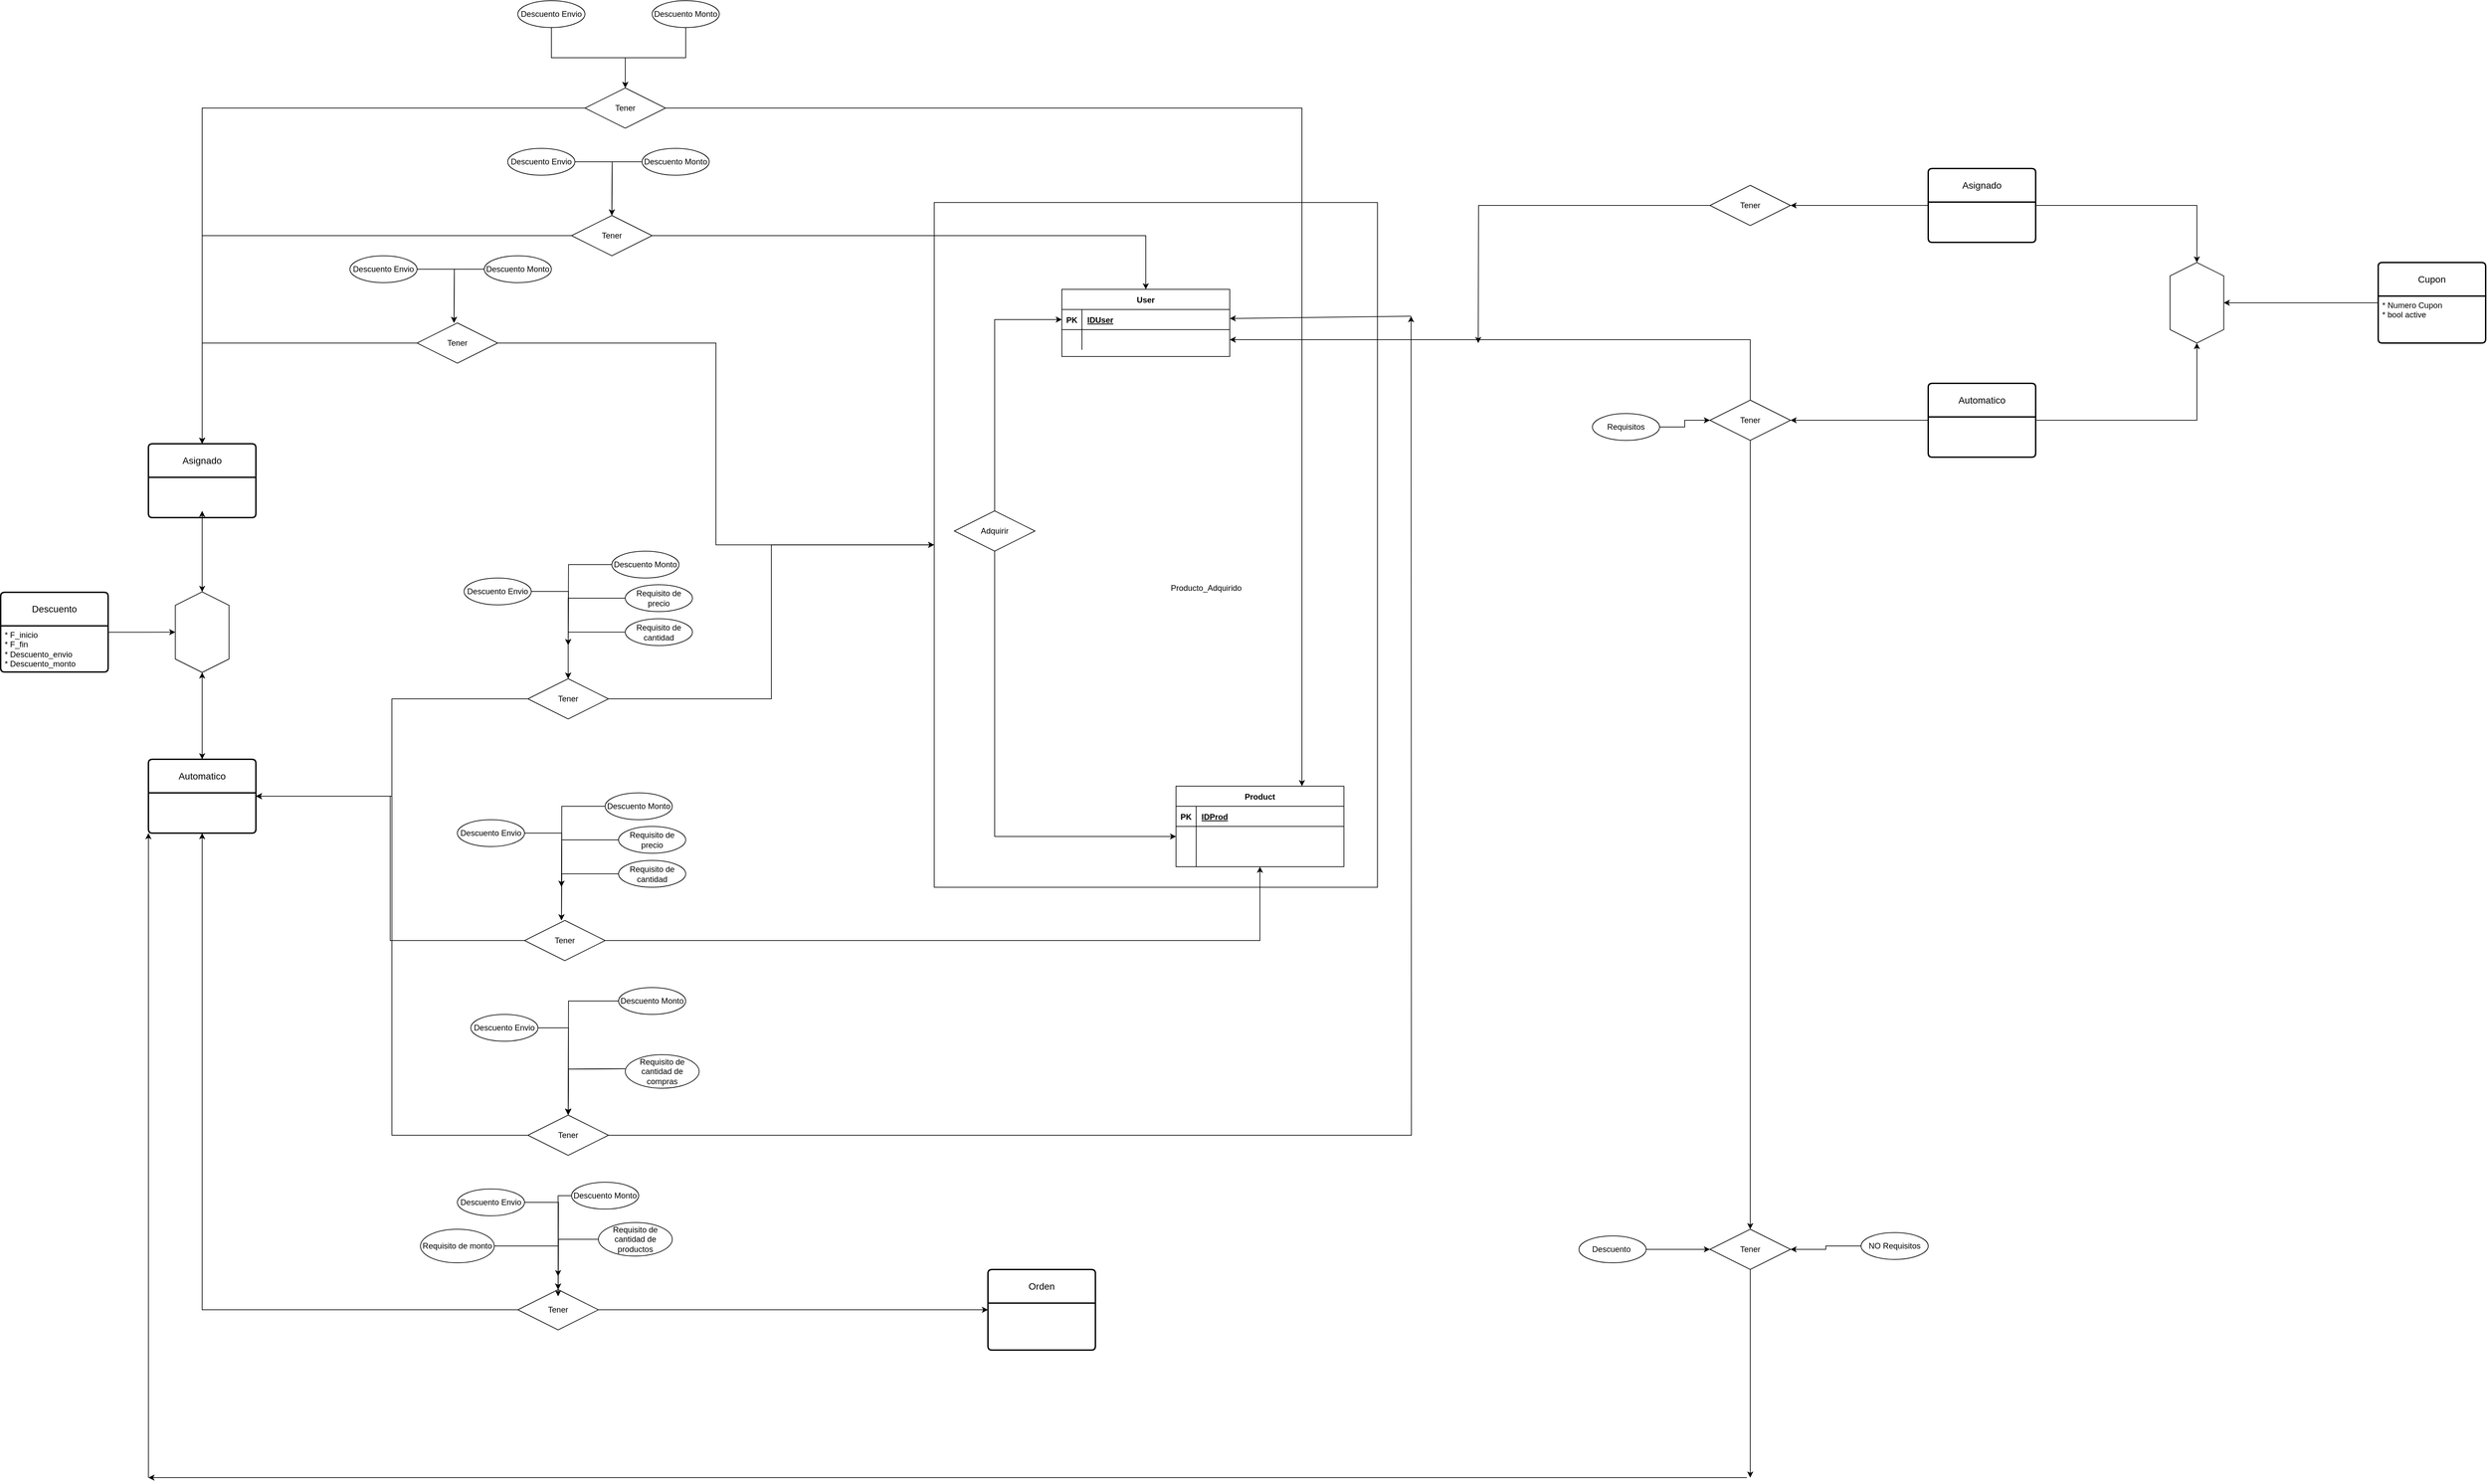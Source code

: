 <mxfile version="24.2.5" type="github">
  <diagram id="R2lEEEUBdFMjLlhIrx00" name="Page-1">
    <mxGraphModel dx="3993" dy="2333" grid="1" gridSize="10" guides="1" tooltips="1" connect="1" arrows="1" fold="1" page="1" pageScale="1" pageWidth="850" pageHeight="1100" math="0" shadow="0" extFonts="Permanent Marker^https://fonts.googleapis.com/css?family=Permanent+Marker">
      <root>
        <mxCell id="0" />
        <mxCell id="1" parent="0" />
        <mxCell id="C-vyLk0tnHw3VtMMgP7b-2" value="Product" style="shape=table;startSize=30;container=1;collapsible=1;childLayout=tableLayout;fixedRows=1;rowLines=0;fontStyle=1;align=center;resizeLast=1;" parent="1" vertex="1">
          <mxGeometry x="420" y="410" width="250" height="120" as="geometry" />
        </mxCell>
        <mxCell id="C-vyLk0tnHw3VtMMgP7b-3" value="" style="shape=partialRectangle;collapsible=0;dropTarget=0;pointerEvents=0;fillColor=none;points=[[0,0.5],[1,0.5]];portConstraint=eastwest;top=0;left=0;right=0;bottom=1;" parent="C-vyLk0tnHw3VtMMgP7b-2" vertex="1">
          <mxGeometry y="30" width="250" height="30" as="geometry" />
        </mxCell>
        <mxCell id="C-vyLk0tnHw3VtMMgP7b-4" value="PK" style="shape=partialRectangle;overflow=hidden;connectable=0;fillColor=none;top=0;left=0;bottom=0;right=0;fontStyle=1;" parent="C-vyLk0tnHw3VtMMgP7b-3" vertex="1">
          <mxGeometry width="30" height="30" as="geometry">
            <mxRectangle width="30" height="30" as="alternateBounds" />
          </mxGeometry>
        </mxCell>
        <mxCell id="C-vyLk0tnHw3VtMMgP7b-5" value="IDProd" style="shape=partialRectangle;overflow=hidden;connectable=0;fillColor=none;top=0;left=0;bottom=0;right=0;align=left;spacingLeft=6;fontStyle=5;" parent="C-vyLk0tnHw3VtMMgP7b-3" vertex="1">
          <mxGeometry x="30" width="220" height="30" as="geometry">
            <mxRectangle width="220" height="30" as="alternateBounds" />
          </mxGeometry>
        </mxCell>
        <mxCell id="C-vyLk0tnHw3VtMMgP7b-6" value="" style="shape=partialRectangle;collapsible=0;dropTarget=0;pointerEvents=0;fillColor=none;points=[[0,0.5],[1,0.5]];portConstraint=eastwest;top=0;left=0;right=0;bottom=0;" parent="C-vyLk0tnHw3VtMMgP7b-2" vertex="1">
          <mxGeometry y="60" width="250" height="30" as="geometry" />
        </mxCell>
        <mxCell id="C-vyLk0tnHw3VtMMgP7b-7" value="" style="shape=partialRectangle;overflow=hidden;connectable=0;fillColor=none;top=0;left=0;bottom=0;right=0;" parent="C-vyLk0tnHw3VtMMgP7b-6" vertex="1">
          <mxGeometry width="30" height="30" as="geometry">
            <mxRectangle width="30" height="30" as="alternateBounds" />
          </mxGeometry>
        </mxCell>
        <mxCell id="C-vyLk0tnHw3VtMMgP7b-8" value="" style="shape=partialRectangle;overflow=hidden;connectable=0;fillColor=none;top=0;left=0;bottom=0;right=0;align=left;spacingLeft=6;" parent="C-vyLk0tnHw3VtMMgP7b-6" vertex="1">
          <mxGeometry x="30" width="220" height="30" as="geometry">
            <mxRectangle width="220" height="30" as="alternateBounds" />
          </mxGeometry>
        </mxCell>
        <mxCell id="C-vyLk0tnHw3VtMMgP7b-9" value="" style="shape=partialRectangle;collapsible=0;dropTarget=0;pointerEvents=0;fillColor=none;points=[[0,0.5],[1,0.5]];portConstraint=eastwest;top=0;left=0;right=0;bottom=0;" parent="C-vyLk0tnHw3VtMMgP7b-2" vertex="1">
          <mxGeometry y="90" width="250" height="30" as="geometry" />
        </mxCell>
        <mxCell id="C-vyLk0tnHw3VtMMgP7b-10" value="" style="shape=partialRectangle;overflow=hidden;connectable=0;fillColor=none;top=0;left=0;bottom=0;right=0;" parent="C-vyLk0tnHw3VtMMgP7b-9" vertex="1">
          <mxGeometry width="30" height="30" as="geometry">
            <mxRectangle width="30" height="30" as="alternateBounds" />
          </mxGeometry>
        </mxCell>
        <mxCell id="C-vyLk0tnHw3VtMMgP7b-11" value="" style="shape=partialRectangle;overflow=hidden;connectable=0;fillColor=none;top=0;left=0;bottom=0;right=0;align=left;spacingLeft=6;" parent="C-vyLk0tnHw3VtMMgP7b-9" vertex="1">
          <mxGeometry x="30" width="220" height="30" as="geometry">
            <mxRectangle width="220" height="30" as="alternateBounds" />
          </mxGeometry>
        </mxCell>
        <mxCell id="C-vyLk0tnHw3VtMMgP7b-23" value="User" style="shape=table;startSize=30;container=1;collapsible=1;childLayout=tableLayout;fixedRows=1;rowLines=0;fontStyle=1;align=center;resizeLast=1;" parent="1" vertex="1">
          <mxGeometry x="250" y="-330" width="250" height="100" as="geometry" />
        </mxCell>
        <mxCell id="C-vyLk0tnHw3VtMMgP7b-24" value="" style="shape=partialRectangle;collapsible=0;dropTarget=0;pointerEvents=0;fillColor=none;points=[[0,0.5],[1,0.5]];portConstraint=eastwest;top=0;left=0;right=0;bottom=1;" parent="C-vyLk0tnHw3VtMMgP7b-23" vertex="1">
          <mxGeometry y="30" width="250" height="30" as="geometry" />
        </mxCell>
        <mxCell id="C-vyLk0tnHw3VtMMgP7b-25" value="PK" style="shape=partialRectangle;overflow=hidden;connectable=0;fillColor=none;top=0;left=0;bottom=0;right=0;fontStyle=1;" parent="C-vyLk0tnHw3VtMMgP7b-24" vertex="1">
          <mxGeometry width="30" height="30" as="geometry">
            <mxRectangle width="30" height="30" as="alternateBounds" />
          </mxGeometry>
        </mxCell>
        <mxCell id="C-vyLk0tnHw3VtMMgP7b-26" value="IDUser" style="shape=partialRectangle;overflow=hidden;connectable=0;fillColor=none;top=0;left=0;bottom=0;right=0;align=left;spacingLeft=6;fontStyle=5;" parent="C-vyLk0tnHw3VtMMgP7b-24" vertex="1">
          <mxGeometry x="30" width="220" height="30" as="geometry">
            <mxRectangle width="220" height="30" as="alternateBounds" />
          </mxGeometry>
        </mxCell>
        <mxCell id="C-vyLk0tnHw3VtMMgP7b-27" value="" style="shape=partialRectangle;collapsible=0;dropTarget=0;pointerEvents=0;fillColor=none;points=[[0,0.5],[1,0.5]];portConstraint=eastwest;top=0;left=0;right=0;bottom=0;" parent="C-vyLk0tnHw3VtMMgP7b-23" vertex="1">
          <mxGeometry y="60" width="250" height="30" as="geometry" />
        </mxCell>
        <mxCell id="C-vyLk0tnHw3VtMMgP7b-28" value="" style="shape=partialRectangle;overflow=hidden;connectable=0;fillColor=none;top=0;left=0;bottom=0;right=0;" parent="C-vyLk0tnHw3VtMMgP7b-27" vertex="1">
          <mxGeometry width="30" height="30" as="geometry">
            <mxRectangle width="30" height="30" as="alternateBounds" />
          </mxGeometry>
        </mxCell>
        <mxCell id="C-vyLk0tnHw3VtMMgP7b-29" value="" style="shape=partialRectangle;overflow=hidden;connectable=0;fillColor=none;top=0;left=0;bottom=0;right=0;align=left;spacingLeft=6;" parent="C-vyLk0tnHw3VtMMgP7b-27" vertex="1">
          <mxGeometry x="30" width="220" height="30" as="geometry">
            <mxRectangle width="220" height="30" as="alternateBounds" />
          </mxGeometry>
        </mxCell>
        <mxCell id="joyKX0jnolx2iXbsey3s-9" style="edgeStyle=orthogonalEdgeStyle;rounded=0;orthogonalLoop=1;jettySize=auto;html=1;" edge="1" parent="1" source="joyKX0jnolx2iXbsey3s-1" target="C-vyLk0tnHw3VtMMgP7b-24">
          <mxGeometry relative="1" as="geometry" />
        </mxCell>
        <mxCell id="joyKX0jnolx2iXbsey3s-44" style="edgeStyle=orthogonalEdgeStyle;rounded=0;orthogonalLoop=1;jettySize=auto;html=1;" edge="1" parent="1" source="joyKX0jnolx2iXbsey3s-1" target="C-vyLk0tnHw3VtMMgP7b-6">
          <mxGeometry relative="1" as="geometry" />
        </mxCell>
        <mxCell id="joyKX0jnolx2iXbsey3s-1" value="Adquirir" style="shape=rhombus;perimeter=rhombusPerimeter;whiteSpace=wrap;html=1;align=center;" vertex="1" parent="1">
          <mxGeometry x="90" width="120" height="60" as="geometry" />
        </mxCell>
        <mxCell id="joyKX0jnolx2iXbsey3s-7" value="Producto_Adquirido" style="text;html=1;align=center;verticalAlign=middle;whiteSpace=wrap;rounded=0;" vertex="1" parent="1">
          <mxGeometry x="410" y="100" width="110" height="30" as="geometry" />
        </mxCell>
        <mxCell id="joyKX0jnolx2iXbsey3s-6" value="" style="rounded=0;whiteSpace=wrap;html=1;fillColor=none;" vertex="1" parent="1">
          <mxGeometry x="60" y="-459.37" width="660" height="1020" as="geometry" />
        </mxCell>
        <mxCell id="joyKX0jnolx2iXbsey3s-32" style="edgeStyle=orthogonalEdgeStyle;rounded=0;orthogonalLoop=1;jettySize=auto;html=1;" edge="1" parent="1" source="joyKX0jnolx2iXbsey3s-23" target="joyKX0jnolx2iXbsey3s-31">
          <mxGeometry relative="1" as="geometry" />
        </mxCell>
        <mxCell id="joyKX0jnolx2iXbsey3s-23" value="Descuento" style="swimlane;childLayout=stackLayout;horizontal=1;startSize=50;horizontalStack=0;rounded=1;fontSize=14;fontStyle=0;strokeWidth=2;resizeParent=0;resizeLast=1;shadow=0;dashed=0;align=center;arcSize=4;whiteSpace=wrap;html=1;" vertex="1" parent="1">
          <mxGeometry x="-1330" y="121.25" width="160" height="118.75" as="geometry" />
        </mxCell>
        <mxCell id="joyKX0jnolx2iXbsey3s-24" value="* F_inicio&lt;div&gt;* F_fin&lt;/div&gt;&lt;div&gt;&lt;div&gt;* Descuento_envio&lt;/div&gt;&lt;div&gt;* Descuento_monto&lt;/div&gt;&lt;/div&gt;" style="align=left;strokeColor=none;fillColor=none;spacingLeft=4;fontSize=12;verticalAlign=top;resizable=0;rotatable=0;part=1;html=1;" vertex="1" parent="joyKX0jnolx2iXbsey3s-23">
          <mxGeometry y="50" width="160" height="68.75" as="geometry" />
        </mxCell>
        <mxCell id="joyKX0jnolx2iXbsey3s-37" style="edgeStyle=orthogonalEdgeStyle;rounded=0;orthogonalLoop=1;jettySize=auto;html=1;" edge="1" parent="1" source="joyKX0jnolx2iXbsey3s-25" target="joyKX0jnolx2iXbsey3s-31">
          <mxGeometry relative="1" as="geometry" />
        </mxCell>
        <mxCell id="joyKX0jnolx2iXbsey3s-25" value="Asignado" style="swimlane;childLayout=stackLayout;horizontal=1;startSize=50;horizontalStack=0;rounded=1;fontSize=14;fontStyle=0;strokeWidth=2;resizeParent=0;resizeLast=1;shadow=0;dashed=0;align=center;arcSize=4;whiteSpace=wrap;html=1;" vertex="1" parent="1">
          <mxGeometry x="-1110" y="-100" width="160" height="110" as="geometry" />
        </mxCell>
        <mxCell id="joyKX0jnolx2iXbsey3s-36" style="edgeStyle=orthogonalEdgeStyle;rounded=0;orthogonalLoop=1;jettySize=auto;html=1;" edge="1" parent="1" source="joyKX0jnolx2iXbsey3s-27" target="joyKX0jnolx2iXbsey3s-31">
          <mxGeometry relative="1" as="geometry" />
        </mxCell>
        <mxCell id="joyKX0jnolx2iXbsey3s-27" value="Automatico" style="swimlane;childLayout=stackLayout;horizontal=1;startSize=50;horizontalStack=0;rounded=1;fontSize=14;fontStyle=0;strokeWidth=2;resizeParent=0;resizeLast=1;shadow=0;dashed=0;align=center;arcSize=4;whiteSpace=wrap;html=1;" vertex="1" parent="1">
          <mxGeometry x="-1110" y="370" width="160" height="110" as="geometry" />
        </mxCell>
        <mxCell id="joyKX0jnolx2iXbsey3s-35" style="edgeStyle=orthogonalEdgeStyle;rounded=0;orthogonalLoop=1;jettySize=auto;html=1;" edge="1" parent="1" source="joyKX0jnolx2iXbsey3s-31">
          <mxGeometry relative="1" as="geometry">
            <mxPoint x="-1030" y="370" as="targetPoint" />
          </mxGeometry>
        </mxCell>
        <mxCell id="joyKX0jnolx2iXbsey3s-38" style="edgeStyle=orthogonalEdgeStyle;rounded=0;orthogonalLoop=1;jettySize=auto;html=1;" edge="1" parent="1" source="joyKX0jnolx2iXbsey3s-31">
          <mxGeometry relative="1" as="geometry">
            <mxPoint x="-1030.0" as="targetPoint" />
          </mxGeometry>
        </mxCell>
        <mxCell id="joyKX0jnolx2iXbsey3s-31" value="" style="shape=hexagon;perimeter=hexagonPerimeter2;whiteSpace=wrap;html=1;fixedSize=1;rotation=-90;" vertex="1" parent="1">
          <mxGeometry x="-1090" y="140.63" width="120" height="80" as="geometry" />
        </mxCell>
        <mxCell id="joyKX0jnolx2iXbsey3s-48" style="edgeStyle=orthogonalEdgeStyle;rounded=0;orthogonalLoop=1;jettySize=auto;html=1;" edge="1" parent="1" source="joyKX0jnolx2iXbsey3s-42" target="joyKX0jnolx2iXbsey3s-6">
          <mxGeometry relative="1" as="geometry" />
        </mxCell>
        <mxCell id="joyKX0jnolx2iXbsey3s-49" style="edgeStyle=orthogonalEdgeStyle;rounded=0;orthogonalLoop=1;jettySize=auto;html=1;" edge="1" parent="1" source="joyKX0jnolx2iXbsey3s-42" target="joyKX0jnolx2iXbsey3s-25">
          <mxGeometry relative="1" as="geometry" />
        </mxCell>
        <mxCell id="joyKX0jnolx2iXbsey3s-42" value="Tener" style="shape=rhombus;perimeter=rhombusPerimeter;whiteSpace=wrap;html=1;align=center;" vertex="1" parent="1">
          <mxGeometry x="-710" y="-280" width="120" height="60" as="geometry" />
        </mxCell>
        <mxCell id="joyKX0jnolx2iXbsey3s-51" style="edgeStyle=orthogonalEdgeStyle;rounded=0;orthogonalLoop=1;jettySize=auto;html=1;entryX=0.5;entryY=0;entryDx=0;entryDy=0;" edge="1" parent="1" source="joyKX0jnolx2iXbsey3s-50" target="C-vyLk0tnHw3VtMMgP7b-23">
          <mxGeometry relative="1" as="geometry" />
        </mxCell>
        <mxCell id="joyKX0jnolx2iXbsey3s-52" style="edgeStyle=orthogonalEdgeStyle;rounded=0;orthogonalLoop=1;jettySize=auto;html=1;" edge="1" parent="1" source="joyKX0jnolx2iXbsey3s-50" target="joyKX0jnolx2iXbsey3s-25">
          <mxGeometry relative="1" as="geometry" />
        </mxCell>
        <mxCell id="joyKX0jnolx2iXbsey3s-50" value="Tener" style="shape=rhombus;perimeter=rhombusPerimeter;whiteSpace=wrap;html=1;align=center;" vertex="1" parent="1">
          <mxGeometry x="-480" y="-440" width="120" height="60" as="geometry" />
        </mxCell>
        <mxCell id="joyKX0jnolx2iXbsey3s-54" style="edgeStyle=orthogonalEdgeStyle;rounded=0;orthogonalLoop=1;jettySize=auto;html=1;entryX=0.75;entryY=0;entryDx=0;entryDy=0;" edge="1" parent="1" source="joyKX0jnolx2iXbsey3s-53" target="C-vyLk0tnHw3VtMMgP7b-2">
          <mxGeometry relative="1" as="geometry">
            <mxPoint x="730" y="330" as="targetPoint" />
          </mxGeometry>
        </mxCell>
        <mxCell id="joyKX0jnolx2iXbsey3s-55" style="edgeStyle=orthogonalEdgeStyle;rounded=0;orthogonalLoop=1;jettySize=auto;html=1;" edge="1" parent="1" source="joyKX0jnolx2iXbsey3s-53" target="joyKX0jnolx2iXbsey3s-25">
          <mxGeometry relative="1" as="geometry" />
        </mxCell>
        <mxCell id="joyKX0jnolx2iXbsey3s-53" value="Tener" style="shape=rhombus;perimeter=rhombusPerimeter;whiteSpace=wrap;html=1;align=center;" vertex="1" parent="1">
          <mxGeometry x="-460" y="-630" width="120" height="60" as="geometry" />
        </mxCell>
        <mxCell id="joyKX0jnolx2iXbsey3s-63" style="edgeStyle=orthogonalEdgeStyle;rounded=0;orthogonalLoop=1;jettySize=auto;html=1;entryX=1;entryY=0.5;entryDx=0;entryDy=0;" edge="1" parent="1" source="joyKX0jnolx2iXbsey3s-56" target="joyKX0jnolx2iXbsey3s-27">
          <mxGeometry relative="1" as="geometry" />
        </mxCell>
        <mxCell id="joyKX0jnolx2iXbsey3s-65" style="edgeStyle=orthogonalEdgeStyle;rounded=0;orthogonalLoop=1;jettySize=auto;html=1;" edge="1" parent="1" source="joyKX0jnolx2iXbsey3s-56">
          <mxGeometry relative="1" as="geometry">
            <mxPoint x="770" y="-290" as="targetPoint" />
          </mxGeometry>
        </mxCell>
        <mxCell id="joyKX0jnolx2iXbsey3s-56" value="Tener" style="shape=rhombus;perimeter=rhombusPerimeter;whiteSpace=wrap;html=1;align=center;" vertex="1" parent="1">
          <mxGeometry x="-545" y="900" width="120" height="60" as="geometry" />
        </mxCell>
        <mxCell id="joyKX0jnolx2iXbsey3s-61" style="edgeStyle=orthogonalEdgeStyle;rounded=0;orthogonalLoop=1;jettySize=auto;html=1;entryX=1;entryY=0.5;entryDx=0;entryDy=0;" edge="1" parent="1" source="joyKX0jnolx2iXbsey3s-57" target="joyKX0jnolx2iXbsey3s-27">
          <mxGeometry relative="1" as="geometry" />
        </mxCell>
        <mxCell id="joyKX0jnolx2iXbsey3s-64" style="edgeStyle=orthogonalEdgeStyle;rounded=0;orthogonalLoop=1;jettySize=auto;html=1;" edge="1" parent="1" source="joyKX0jnolx2iXbsey3s-57" target="C-vyLk0tnHw3VtMMgP7b-2">
          <mxGeometry relative="1" as="geometry" />
        </mxCell>
        <mxCell id="joyKX0jnolx2iXbsey3s-57" value="Tener" style="shape=rhombus;perimeter=rhombusPerimeter;whiteSpace=wrap;html=1;align=center;" vertex="1" parent="1">
          <mxGeometry x="-550" y="610" width="120" height="60" as="geometry" />
        </mxCell>
        <mxCell id="joyKX0jnolx2iXbsey3s-59" style="edgeStyle=orthogonalEdgeStyle;rounded=0;orthogonalLoop=1;jettySize=auto;html=1;" edge="1" parent="1" source="joyKX0jnolx2iXbsey3s-58" target="joyKX0jnolx2iXbsey3s-6">
          <mxGeometry relative="1" as="geometry" />
        </mxCell>
        <mxCell id="joyKX0jnolx2iXbsey3s-60" style="edgeStyle=orthogonalEdgeStyle;rounded=0;orthogonalLoop=1;jettySize=auto;html=1;entryX=1;entryY=0.5;entryDx=0;entryDy=0;" edge="1" parent="1" source="joyKX0jnolx2iXbsey3s-58" target="joyKX0jnolx2iXbsey3s-27">
          <mxGeometry relative="1" as="geometry" />
        </mxCell>
        <mxCell id="joyKX0jnolx2iXbsey3s-58" value="Tener" style="shape=rhombus;perimeter=rhombusPerimeter;whiteSpace=wrap;html=1;align=center;" vertex="1" parent="1">
          <mxGeometry x="-545" y="250" width="120" height="60" as="geometry" />
        </mxCell>
        <mxCell id="joyKX0jnolx2iXbsey3s-66" value="" style="endArrow=classic;html=1;rounded=0;" edge="1" parent="1" target="C-vyLk0tnHw3VtMMgP7b-24">
          <mxGeometry width="50" height="50" relative="1" as="geometry">
            <mxPoint x="770" y="-290" as="sourcePoint" />
            <mxPoint x="-10" y="190" as="targetPoint" />
          </mxGeometry>
        </mxCell>
        <mxCell id="joyKX0jnolx2iXbsey3s-67" value="Orden" style="swimlane;childLayout=stackLayout;horizontal=1;startSize=50;horizontalStack=0;rounded=1;fontSize=14;fontStyle=0;strokeWidth=2;resizeParent=0;resizeLast=1;shadow=0;dashed=0;align=center;arcSize=4;whiteSpace=wrap;html=1;" vertex="1" parent="1">
          <mxGeometry x="140" y="1130" width="160" height="120" as="geometry" />
        </mxCell>
        <mxCell id="joyKX0jnolx2iXbsey3s-82" style="edgeStyle=orthogonalEdgeStyle;rounded=0;orthogonalLoop=1;jettySize=auto;html=1;" edge="1" parent="1" source="joyKX0jnolx2iXbsey3s-79" target="joyKX0jnolx2iXbsey3s-67">
          <mxGeometry relative="1" as="geometry" />
        </mxCell>
        <mxCell id="joyKX0jnolx2iXbsey3s-83" style="edgeStyle=orthogonalEdgeStyle;rounded=0;orthogonalLoop=1;jettySize=auto;html=1;entryX=0.5;entryY=1;entryDx=0;entryDy=0;" edge="1" parent="1" source="joyKX0jnolx2iXbsey3s-79" target="joyKX0jnolx2iXbsey3s-27">
          <mxGeometry relative="1" as="geometry" />
        </mxCell>
        <mxCell id="joyKX0jnolx2iXbsey3s-79" value="Tener" style="shape=rhombus;perimeter=rhombusPerimeter;whiteSpace=wrap;html=1;align=center;" vertex="1" parent="1">
          <mxGeometry x="-560" y="1160" width="120" height="60" as="geometry" />
        </mxCell>
        <mxCell id="joyKX0jnolx2iXbsey3s-88" style="edgeStyle=orthogonalEdgeStyle;rounded=0;orthogonalLoop=1;jettySize=auto;html=1;entryX=0.5;entryY=0;entryDx=0;entryDy=0;" edge="1" parent="1" source="joyKX0jnolx2iXbsey3s-84" target="joyKX0jnolx2iXbsey3s-53">
          <mxGeometry relative="1" as="geometry" />
        </mxCell>
        <mxCell id="joyKX0jnolx2iXbsey3s-84" value="Descuento Envio" style="ellipse;whiteSpace=wrap;html=1;align=center;" vertex="1" parent="1">
          <mxGeometry x="-560" y="-760" width="100" height="40" as="geometry" />
        </mxCell>
        <mxCell id="joyKX0jnolx2iXbsey3s-86" style="edgeStyle=orthogonalEdgeStyle;rounded=0;orthogonalLoop=1;jettySize=auto;html=1;" edge="1" parent="1" source="joyKX0jnolx2iXbsey3s-85" target="joyKX0jnolx2iXbsey3s-53">
          <mxGeometry relative="1" as="geometry" />
        </mxCell>
        <mxCell id="joyKX0jnolx2iXbsey3s-85" value="Descuento Monto" style="ellipse;whiteSpace=wrap;html=1;align=center;" vertex="1" parent="1">
          <mxGeometry x="-360" y="-760" width="100" height="40" as="geometry" />
        </mxCell>
        <mxCell id="joyKX0jnolx2iXbsey3s-89" style="edgeStyle=orthogonalEdgeStyle;rounded=0;orthogonalLoop=1;jettySize=auto;html=1;entryX=0.5;entryY=0;entryDx=0;entryDy=0;" edge="1" parent="1" source="joyKX0jnolx2iXbsey3s-90">
          <mxGeometry relative="1" as="geometry">
            <mxPoint x="-420" y="-440" as="targetPoint" />
          </mxGeometry>
        </mxCell>
        <mxCell id="joyKX0jnolx2iXbsey3s-90" value="Descuento Envio" style="ellipse;whiteSpace=wrap;html=1;align=center;" vertex="1" parent="1">
          <mxGeometry x="-575" y="-540" width="100" height="40" as="geometry" />
        </mxCell>
        <mxCell id="joyKX0jnolx2iXbsey3s-91" style="edgeStyle=orthogonalEdgeStyle;rounded=0;orthogonalLoop=1;jettySize=auto;html=1;" edge="1" parent="1" source="joyKX0jnolx2iXbsey3s-92">
          <mxGeometry relative="1" as="geometry">
            <mxPoint x="-420" y="-440" as="targetPoint" />
          </mxGeometry>
        </mxCell>
        <mxCell id="joyKX0jnolx2iXbsey3s-92" value="Descuento Monto" style="ellipse;whiteSpace=wrap;html=1;align=center;" vertex="1" parent="1">
          <mxGeometry x="-375" y="-540" width="100" height="40" as="geometry" />
        </mxCell>
        <mxCell id="joyKX0jnolx2iXbsey3s-93" style="edgeStyle=orthogonalEdgeStyle;rounded=0;orthogonalLoop=1;jettySize=auto;html=1;entryX=0.5;entryY=0;entryDx=0;entryDy=0;" edge="1" parent="1" source="joyKX0jnolx2iXbsey3s-94">
          <mxGeometry relative="1" as="geometry">
            <mxPoint x="-655" y="-280" as="targetPoint" />
          </mxGeometry>
        </mxCell>
        <mxCell id="joyKX0jnolx2iXbsey3s-94" value="Descuento Envio" style="ellipse;whiteSpace=wrap;html=1;align=center;" vertex="1" parent="1">
          <mxGeometry x="-810" y="-380" width="100" height="40" as="geometry" />
        </mxCell>
        <mxCell id="joyKX0jnolx2iXbsey3s-95" style="edgeStyle=orthogonalEdgeStyle;rounded=0;orthogonalLoop=1;jettySize=auto;html=1;" edge="1" parent="1" source="joyKX0jnolx2iXbsey3s-96">
          <mxGeometry relative="1" as="geometry">
            <mxPoint x="-655" y="-280" as="targetPoint" />
          </mxGeometry>
        </mxCell>
        <mxCell id="joyKX0jnolx2iXbsey3s-96" value="Descuento Monto" style="ellipse;whiteSpace=wrap;html=1;align=center;" vertex="1" parent="1">
          <mxGeometry x="-610" y="-380" width="100" height="40" as="geometry" />
        </mxCell>
        <mxCell id="joyKX0jnolx2iXbsey3s-97" style="edgeStyle=orthogonalEdgeStyle;rounded=0;orthogonalLoop=1;jettySize=auto;html=1;entryX=0.5;entryY=0;entryDx=0;entryDy=0;" edge="1" parent="1" source="joyKX0jnolx2iXbsey3s-98">
          <mxGeometry relative="1" as="geometry">
            <mxPoint x="-485" y="200" as="targetPoint" />
          </mxGeometry>
        </mxCell>
        <mxCell id="joyKX0jnolx2iXbsey3s-98" value="Descuento Envio" style="ellipse;whiteSpace=wrap;html=1;align=center;" vertex="1" parent="1">
          <mxGeometry x="-640" y="100" width="100" height="40" as="geometry" />
        </mxCell>
        <mxCell id="joyKX0jnolx2iXbsey3s-99" style="edgeStyle=orthogonalEdgeStyle;rounded=0;orthogonalLoop=1;jettySize=auto;html=1;" edge="1" parent="1" source="joyKX0jnolx2iXbsey3s-100">
          <mxGeometry relative="1" as="geometry">
            <mxPoint x="-485" y="200" as="targetPoint" />
          </mxGeometry>
        </mxCell>
        <mxCell id="joyKX0jnolx2iXbsey3s-100" value="Descuento Monto" style="ellipse;whiteSpace=wrap;html=1;align=center;" vertex="1" parent="1">
          <mxGeometry x="-420" y="60" width="100" height="40" as="geometry" />
        </mxCell>
        <mxCell id="joyKX0jnolx2iXbsey3s-102" style="edgeStyle=orthogonalEdgeStyle;rounded=0;orthogonalLoop=1;jettySize=auto;html=1;" edge="1" parent="1" source="joyKX0jnolx2iXbsey3s-101" target="joyKX0jnolx2iXbsey3s-58">
          <mxGeometry relative="1" as="geometry" />
        </mxCell>
        <mxCell id="joyKX0jnolx2iXbsey3s-101" value="Requisito de precio" style="ellipse;whiteSpace=wrap;html=1;align=center;" vertex="1" parent="1">
          <mxGeometry x="-400" y="110" width="100" height="40" as="geometry" />
        </mxCell>
        <mxCell id="joyKX0jnolx2iXbsey3s-103" style="edgeStyle=orthogonalEdgeStyle;rounded=0;orthogonalLoop=1;jettySize=auto;html=1;entryX=0.5;entryY=0;entryDx=0;entryDy=0;" edge="1" parent="1" source="joyKX0jnolx2iXbsey3s-104">
          <mxGeometry relative="1" as="geometry">
            <mxPoint x="-495" y="560" as="targetPoint" />
          </mxGeometry>
        </mxCell>
        <mxCell id="joyKX0jnolx2iXbsey3s-104" value="Descuento Envio" style="ellipse;whiteSpace=wrap;html=1;align=center;" vertex="1" parent="1">
          <mxGeometry x="-650" y="460" width="100" height="40" as="geometry" />
        </mxCell>
        <mxCell id="joyKX0jnolx2iXbsey3s-105" style="edgeStyle=orthogonalEdgeStyle;rounded=0;orthogonalLoop=1;jettySize=auto;html=1;" edge="1" parent="1" source="joyKX0jnolx2iXbsey3s-106">
          <mxGeometry relative="1" as="geometry">
            <mxPoint x="-495" y="560" as="targetPoint" />
          </mxGeometry>
        </mxCell>
        <mxCell id="joyKX0jnolx2iXbsey3s-106" value="Descuento Monto" style="ellipse;whiteSpace=wrap;html=1;align=center;" vertex="1" parent="1">
          <mxGeometry x="-430" y="420" width="100" height="40" as="geometry" />
        </mxCell>
        <mxCell id="joyKX0jnolx2iXbsey3s-107" style="edgeStyle=orthogonalEdgeStyle;rounded=0;orthogonalLoop=1;jettySize=auto;html=1;" edge="1" parent="1" source="joyKX0jnolx2iXbsey3s-108">
          <mxGeometry relative="1" as="geometry">
            <mxPoint x="-495" y="610" as="targetPoint" />
          </mxGeometry>
        </mxCell>
        <mxCell id="joyKX0jnolx2iXbsey3s-108" value="Requisito de precio" style="ellipse;whiteSpace=wrap;html=1;align=center;" vertex="1" parent="1">
          <mxGeometry x="-410" y="470" width="100" height="40" as="geometry" />
        </mxCell>
        <mxCell id="joyKX0jnolx2iXbsey3s-110" style="edgeStyle=orthogonalEdgeStyle;rounded=0;orthogonalLoop=1;jettySize=auto;html=1;entryX=0.5;entryY=0;entryDx=0;entryDy=0;" edge="1" parent="1" source="joyKX0jnolx2iXbsey3s-109" target="joyKX0jnolx2iXbsey3s-58">
          <mxGeometry relative="1" as="geometry" />
        </mxCell>
        <mxCell id="joyKX0jnolx2iXbsey3s-109" value="Requisito de cantidad" style="ellipse;whiteSpace=wrap;html=1;align=center;" vertex="1" parent="1">
          <mxGeometry x="-400" y="160.63" width="100" height="40" as="geometry" />
        </mxCell>
        <mxCell id="joyKX0jnolx2iXbsey3s-111" style="edgeStyle=orthogonalEdgeStyle;rounded=0;orthogonalLoop=1;jettySize=auto;html=1;entryX=0.5;entryY=0;entryDx=0;entryDy=0;" edge="1" parent="1" source="joyKX0jnolx2iXbsey3s-112">
          <mxGeometry relative="1" as="geometry">
            <mxPoint x="-495" y="610" as="targetPoint" />
          </mxGeometry>
        </mxCell>
        <mxCell id="joyKX0jnolx2iXbsey3s-112" value="Requisito de cantidad" style="ellipse;whiteSpace=wrap;html=1;align=center;" vertex="1" parent="1">
          <mxGeometry x="-410" y="520.63" width="100" height="40" as="geometry" />
        </mxCell>
        <mxCell id="joyKX0jnolx2iXbsey3s-113" style="edgeStyle=orthogonalEdgeStyle;rounded=0;orthogonalLoop=1;jettySize=auto;html=1;entryX=0.5;entryY=0;entryDx=0;entryDy=0;" edge="1" parent="1" source="joyKX0jnolx2iXbsey3s-114">
          <mxGeometry relative="1" as="geometry">
            <mxPoint x="-485" y="899.37" as="targetPoint" />
          </mxGeometry>
        </mxCell>
        <mxCell id="joyKX0jnolx2iXbsey3s-114" value="Descuento Envio" style="ellipse;whiteSpace=wrap;html=1;align=center;" vertex="1" parent="1">
          <mxGeometry x="-630" y="750" width="100" height="40" as="geometry" />
        </mxCell>
        <mxCell id="joyKX0jnolx2iXbsey3s-115" style="edgeStyle=orthogonalEdgeStyle;rounded=0;orthogonalLoop=1;jettySize=auto;html=1;" edge="1" parent="1" source="joyKX0jnolx2iXbsey3s-116">
          <mxGeometry relative="1" as="geometry">
            <mxPoint x="-485" y="899.37" as="targetPoint" />
          </mxGeometry>
        </mxCell>
        <mxCell id="joyKX0jnolx2iXbsey3s-116" value="Descuento Monto" style="ellipse;whiteSpace=wrap;html=1;align=center;" vertex="1" parent="1">
          <mxGeometry x="-410" y="710" width="100" height="40" as="geometry" />
        </mxCell>
        <mxCell id="joyKX0jnolx2iXbsey3s-118" value="Requisito de cantidad de compras" style="ellipse;whiteSpace=wrap;html=1;align=center;" vertex="1" parent="1">
          <mxGeometry x="-400" y="810" width="110" height="50" as="geometry" />
        </mxCell>
        <mxCell id="joyKX0jnolx2iXbsey3s-120" style="edgeStyle=orthogonalEdgeStyle;rounded=0;orthogonalLoop=1;jettySize=auto;html=1;entryX=0.5;entryY=0;entryDx=0;entryDy=0;" edge="1" parent="1">
          <mxGeometry relative="1" as="geometry">
            <mxPoint x="-485" y="900" as="targetPoint" />
            <mxPoint x="-400" y="831" as="sourcePoint" />
          </mxGeometry>
        </mxCell>
        <mxCell id="joyKX0jnolx2iXbsey3s-121" style="edgeStyle=orthogonalEdgeStyle;rounded=0;orthogonalLoop=1;jettySize=auto;html=1;entryX=0.5;entryY=0;entryDx=0;entryDy=0;" edge="1" parent="1">
          <mxGeometry relative="1" as="geometry">
            <mxPoint x="-485" y="900" as="targetPoint" />
            <mxPoint x="-400" y="831" as="sourcePoint" />
          </mxGeometry>
        </mxCell>
        <mxCell id="joyKX0jnolx2iXbsey3s-130" style="edgeStyle=orthogonalEdgeStyle;rounded=0;orthogonalLoop=1;jettySize=auto;html=1;" edge="1" parent="1" source="joyKX0jnolx2iXbsey3s-122">
          <mxGeometry relative="1" as="geometry">
            <mxPoint x="-500" y="1160" as="targetPoint" />
          </mxGeometry>
        </mxCell>
        <mxCell id="joyKX0jnolx2iXbsey3s-122" value="Descuento Envio" style="ellipse;whiteSpace=wrap;html=1;align=center;" vertex="1" parent="1">
          <mxGeometry x="-650" y="1010" width="100" height="40" as="geometry" />
        </mxCell>
        <mxCell id="joyKX0jnolx2iXbsey3s-129" style="edgeStyle=orthogonalEdgeStyle;rounded=0;orthogonalLoop=1;jettySize=auto;html=1;" edge="1" parent="1" source="joyKX0jnolx2iXbsey3s-123">
          <mxGeometry relative="1" as="geometry">
            <mxPoint x="-500" y="1140" as="targetPoint" />
          </mxGeometry>
        </mxCell>
        <mxCell id="joyKX0jnolx2iXbsey3s-123" value="Descuento Monto" style="ellipse;whiteSpace=wrap;html=1;align=center;" vertex="1" parent="1">
          <mxGeometry x="-480" y="1000" width="100" height="40" as="geometry" />
        </mxCell>
        <mxCell id="joyKX0jnolx2iXbsey3s-128" style="edgeStyle=orthogonalEdgeStyle;rounded=0;orthogonalLoop=1;jettySize=auto;html=1;" edge="1" parent="1" source="joyKX0jnolx2iXbsey3s-124">
          <mxGeometry relative="1" as="geometry">
            <mxPoint x="-500" y="1170" as="targetPoint" />
          </mxGeometry>
        </mxCell>
        <mxCell id="joyKX0jnolx2iXbsey3s-124" value="Requisito de cantidad de productos" style="ellipse;whiteSpace=wrap;html=1;align=center;" vertex="1" parent="1">
          <mxGeometry x="-440" y="1060" width="110" height="50" as="geometry" />
        </mxCell>
        <mxCell id="joyKX0jnolx2iXbsey3s-127" style="edgeStyle=orthogonalEdgeStyle;rounded=0;orthogonalLoop=1;jettySize=auto;html=1;entryX=0.5;entryY=0;entryDx=0;entryDy=0;" edge="1" parent="1" source="joyKX0jnolx2iXbsey3s-125" target="joyKX0jnolx2iXbsey3s-79">
          <mxGeometry relative="1" as="geometry" />
        </mxCell>
        <mxCell id="joyKX0jnolx2iXbsey3s-125" value="Requisito de monto" style="ellipse;whiteSpace=wrap;html=1;align=center;" vertex="1" parent="1">
          <mxGeometry x="-705" y="1070" width="110" height="50" as="geometry" />
        </mxCell>
        <mxCell id="joyKX0jnolx2iXbsey3s-143" style="edgeStyle=orthogonalEdgeStyle;rounded=0;orthogonalLoop=1;jettySize=auto;html=1;" edge="1" parent="1" source="joyKX0jnolx2iXbsey3s-131" target="joyKX0jnolx2iXbsey3s-133">
          <mxGeometry relative="1" as="geometry" />
        </mxCell>
        <mxCell id="joyKX0jnolx2iXbsey3s-131" value="Cupon" style="swimlane;childLayout=stackLayout;horizontal=1;startSize=50;horizontalStack=0;rounded=1;fontSize=14;fontStyle=0;strokeWidth=2;resizeParent=0;resizeLast=1;shadow=0;dashed=0;align=center;arcSize=4;whiteSpace=wrap;html=1;" vertex="1" parent="1">
          <mxGeometry x="2210" y="-370" width="160" height="120" as="geometry" />
        </mxCell>
        <mxCell id="joyKX0jnolx2iXbsey3s-132" value="* Numero Cupon&lt;div&gt;* bool active&lt;/div&gt;" style="align=left;strokeColor=none;fillColor=none;spacingLeft=4;fontSize=12;verticalAlign=top;resizable=0;rotatable=0;part=1;html=1;" vertex="1" parent="joyKX0jnolx2iXbsey3s-131">
          <mxGeometry y="50" width="160" height="70" as="geometry" />
        </mxCell>
        <mxCell id="joyKX0jnolx2iXbsey3s-133" value="" style="shape=hexagon;perimeter=hexagonPerimeter2;whiteSpace=wrap;html=1;fixedSize=1;rotation=-90;" vertex="1" parent="1">
          <mxGeometry x="1880" y="-350" width="120" height="80" as="geometry" />
        </mxCell>
        <mxCell id="joyKX0jnolx2iXbsey3s-142" style="edgeStyle=orthogonalEdgeStyle;rounded=0;orthogonalLoop=1;jettySize=auto;html=1;" edge="1" parent="1" source="joyKX0jnolx2iXbsey3s-134" target="joyKX0jnolx2iXbsey3s-137">
          <mxGeometry relative="1" as="geometry" />
        </mxCell>
        <mxCell id="joyKX0jnolx2iXbsey3s-147" style="edgeStyle=orthogonalEdgeStyle;rounded=0;orthogonalLoop=1;jettySize=auto;html=1;" edge="1" parent="1" source="joyKX0jnolx2iXbsey3s-134" target="joyKX0jnolx2iXbsey3s-133">
          <mxGeometry relative="1" as="geometry" />
        </mxCell>
        <mxCell id="joyKX0jnolx2iXbsey3s-134" value="Asignado" style="swimlane;childLayout=stackLayout;horizontal=1;startSize=50;horizontalStack=0;rounded=1;fontSize=14;fontStyle=0;strokeWidth=2;resizeParent=0;resizeLast=1;shadow=0;dashed=0;align=center;arcSize=4;whiteSpace=wrap;html=1;" vertex="1" parent="1">
          <mxGeometry x="1540" y="-510" width="160" height="110" as="geometry" />
        </mxCell>
        <mxCell id="joyKX0jnolx2iXbsey3s-141" style="edgeStyle=orthogonalEdgeStyle;rounded=0;orthogonalLoop=1;jettySize=auto;html=1;" edge="1" parent="1" source="joyKX0jnolx2iXbsey3s-135" target="joyKX0jnolx2iXbsey3s-138">
          <mxGeometry relative="1" as="geometry" />
        </mxCell>
        <mxCell id="joyKX0jnolx2iXbsey3s-146" style="edgeStyle=orthogonalEdgeStyle;rounded=0;orthogonalLoop=1;jettySize=auto;html=1;entryX=0;entryY=0.5;entryDx=0;entryDy=0;" edge="1" parent="1" source="joyKX0jnolx2iXbsey3s-135" target="joyKX0jnolx2iXbsey3s-133">
          <mxGeometry relative="1" as="geometry" />
        </mxCell>
        <mxCell id="joyKX0jnolx2iXbsey3s-135" value="Automatico" style="swimlane;childLayout=stackLayout;horizontal=1;startSize=50;horizontalStack=0;rounded=1;fontSize=14;fontStyle=0;strokeWidth=2;resizeParent=0;resizeLast=1;shadow=0;dashed=0;align=center;arcSize=4;whiteSpace=wrap;html=1;" vertex="1" parent="1">
          <mxGeometry x="1540" y="-190" width="160" height="110" as="geometry" />
        </mxCell>
        <mxCell id="joyKX0jnolx2iXbsey3s-150" style="edgeStyle=orthogonalEdgeStyle;rounded=0;orthogonalLoop=1;jettySize=auto;html=1;" edge="1" parent="1" source="joyKX0jnolx2iXbsey3s-137">
          <mxGeometry relative="1" as="geometry">
            <mxPoint x="870" y="-250" as="targetPoint" />
          </mxGeometry>
        </mxCell>
        <mxCell id="joyKX0jnolx2iXbsey3s-137" value="Tener" style="shape=rhombus;perimeter=rhombusPerimeter;whiteSpace=wrap;html=1;align=center;" vertex="1" parent="1">
          <mxGeometry x="1215" y="-485" width="120" height="60" as="geometry" />
        </mxCell>
        <mxCell id="joyKX0jnolx2iXbsey3s-149" style="edgeStyle=orthogonalEdgeStyle;rounded=0;orthogonalLoop=1;jettySize=auto;html=1;" edge="1" parent="1" source="joyKX0jnolx2iXbsey3s-138" target="C-vyLk0tnHw3VtMMgP7b-27">
          <mxGeometry relative="1" as="geometry" />
        </mxCell>
        <mxCell id="joyKX0jnolx2iXbsey3s-151" style="edgeStyle=orthogonalEdgeStyle;rounded=0;orthogonalLoop=1;jettySize=auto;html=1;" edge="1" parent="1" source="joyKX0jnolx2iXbsey3s-138" target="joyKX0jnolx2iXbsey3s-155">
          <mxGeometry relative="1" as="geometry">
            <mxPoint x="1275" y="1100" as="targetPoint" />
          </mxGeometry>
        </mxCell>
        <mxCell id="joyKX0jnolx2iXbsey3s-138" value="Tener" style="shape=rhombus;perimeter=rhombusPerimeter;whiteSpace=wrap;html=1;align=center;" vertex="1" parent="1">
          <mxGeometry x="1215" y="-165" width="120" height="60" as="geometry" />
        </mxCell>
        <mxCell id="joyKX0jnolx2iXbsey3s-153" value="" style="endArrow=classic;html=1;rounded=0;" edge="1" parent="1">
          <mxGeometry width="50" height="50" relative="1" as="geometry">
            <mxPoint x="1270" y="1440" as="sourcePoint" />
            <mxPoint x="-1110" y="1440" as="targetPoint" />
          </mxGeometry>
        </mxCell>
        <mxCell id="joyKX0jnolx2iXbsey3s-154" value="" style="endArrow=classic;html=1;rounded=0;entryX=0;entryY=1;entryDx=0;entryDy=0;" edge="1" parent="1" target="joyKX0jnolx2iXbsey3s-27">
          <mxGeometry width="50" height="50" relative="1" as="geometry">
            <mxPoint x="-1110" y="1440" as="sourcePoint" />
            <mxPoint x="490" y="630" as="targetPoint" />
          </mxGeometry>
        </mxCell>
        <mxCell id="joyKX0jnolx2iXbsey3s-156" style="edgeStyle=orthogonalEdgeStyle;rounded=0;orthogonalLoop=1;jettySize=auto;html=1;" edge="1" parent="1" source="joyKX0jnolx2iXbsey3s-155">
          <mxGeometry relative="1" as="geometry">
            <mxPoint x="1275" y="1440" as="targetPoint" />
          </mxGeometry>
        </mxCell>
        <mxCell id="joyKX0jnolx2iXbsey3s-155" value="Tener" style="shape=rhombus;perimeter=rhombusPerimeter;whiteSpace=wrap;html=1;align=center;" vertex="1" parent="1">
          <mxGeometry x="1215" y="1070" width="120" height="60" as="geometry" />
        </mxCell>
        <mxCell id="joyKX0jnolx2iXbsey3s-158" style="edgeStyle=orthogonalEdgeStyle;rounded=0;orthogonalLoop=1;jettySize=auto;html=1;" edge="1" parent="1" source="joyKX0jnolx2iXbsey3s-157" target="joyKX0jnolx2iXbsey3s-138">
          <mxGeometry relative="1" as="geometry" />
        </mxCell>
        <mxCell id="joyKX0jnolx2iXbsey3s-157" value="Requisitos" style="ellipse;whiteSpace=wrap;html=1;align=center;" vertex="1" parent="1">
          <mxGeometry x="1040" y="-145" width="100" height="40" as="geometry" />
        </mxCell>
        <mxCell id="joyKX0jnolx2iXbsey3s-160" style="edgeStyle=orthogonalEdgeStyle;rounded=0;orthogonalLoop=1;jettySize=auto;html=1;" edge="1" parent="1" source="joyKX0jnolx2iXbsey3s-159" target="joyKX0jnolx2iXbsey3s-155">
          <mxGeometry relative="1" as="geometry" />
        </mxCell>
        <mxCell id="joyKX0jnolx2iXbsey3s-159" value="NO Requisitos" style="ellipse;whiteSpace=wrap;html=1;align=center;" vertex="1" parent="1">
          <mxGeometry x="1440" y="1075" width="100" height="40" as="geometry" />
        </mxCell>
        <mxCell id="joyKX0jnolx2iXbsey3s-162" style="edgeStyle=orthogonalEdgeStyle;rounded=0;orthogonalLoop=1;jettySize=auto;html=1;" edge="1" parent="1" source="joyKX0jnolx2iXbsey3s-161" target="joyKX0jnolx2iXbsey3s-155">
          <mxGeometry relative="1" as="geometry" />
        </mxCell>
        <mxCell id="joyKX0jnolx2iXbsey3s-161" value="Descuento&amp;nbsp;" style="ellipse;whiteSpace=wrap;html=1;align=center;" vertex="1" parent="1">
          <mxGeometry x="1020" y="1080" width="100" height="40" as="geometry" />
        </mxCell>
      </root>
    </mxGraphModel>
  </diagram>
</mxfile>
